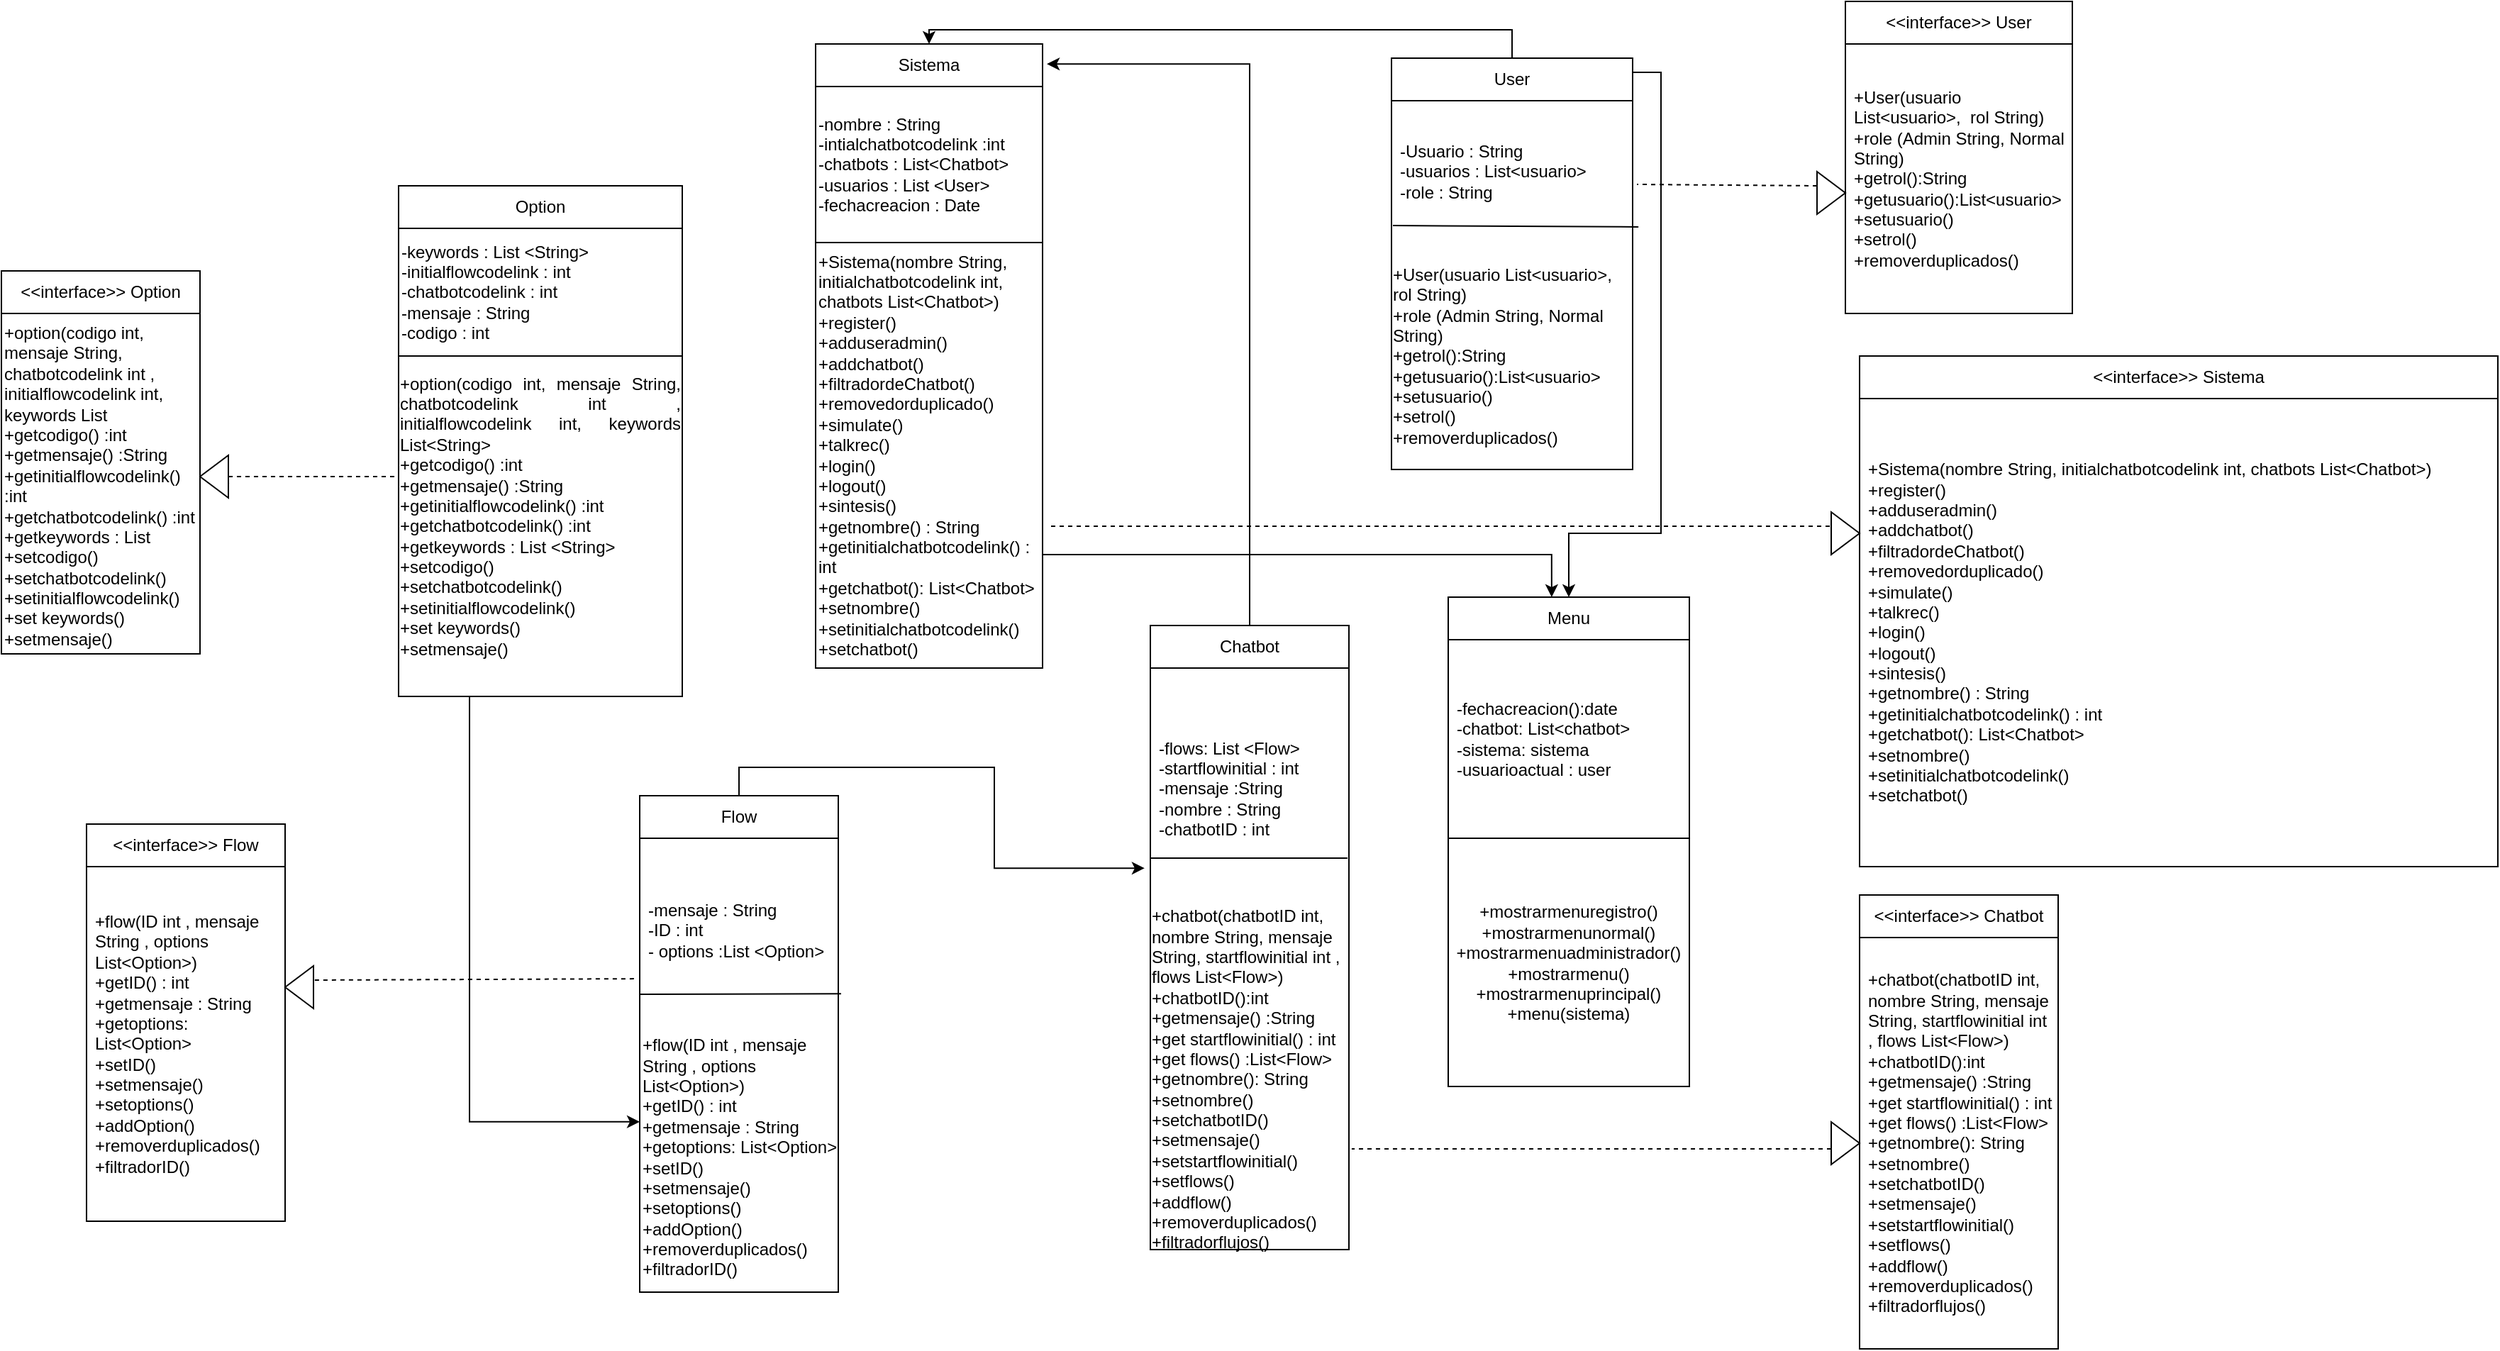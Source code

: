 <mxfile version="22.1.5" type="device">
  <diagram id="Efbc5QmBO-2biSiG-X4o" name="Página-1">
    <mxGraphModel dx="2493" dy="793" grid="1" gridSize="10" guides="1" tooltips="1" connect="1" arrows="1" fold="1" page="1" pageScale="1" pageWidth="827" pageHeight="1169" math="0" shadow="0">
      <root>
        <mxCell id="0" />
        <mxCell id="1" parent="0" />
        <mxCell id="RPdpqPVzUp7w53ozuhjH-6" value="Option" style="swimlane;fontStyle=0;childLayout=stackLayout;horizontal=1;startSize=30;horizontalStack=0;resizeParent=1;resizeParentMax=0;resizeLast=0;collapsible=1;marginBottom=0;whiteSpace=wrap;html=1;" vertex="1" parent="1">
          <mxGeometry x="50" y="290" width="200" height="360" as="geometry" />
        </mxCell>
        <mxCell id="RPdpqPVzUp7w53ozuhjH-10" value="-keywords : List &amp;lt;String&amp;gt;&lt;br&gt;-initialflowcodelink : int&lt;br&gt;-chatbotcodelink : int&lt;br&gt;-mensaje : String&lt;br&gt;-codigo : int" style="text;html=1;strokeColor=none;fillColor=none;align=left;verticalAlign=middle;whiteSpace=wrap;rounded=0;" vertex="1" parent="RPdpqPVzUp7w53ozuhjH-6">
          <mxGeometry y="30" width="200" height="90" as="geometry" />
        </mxCell>
        <mxCell id="RPdpqPVzUp7w53ozuhjH-3" value="&lt;div style=&quot;text-align: justify;&quot;&gt;&lt;span style=&quot;background-color: initial;&quot;&gt;+option(codigo int, mensaje String, chatbotcodelink int , initialflowcodelink int, keywords List&amp;lt;String&amp;gt;&lt;/span&gt;&lt;/div&gt;&lt;div style=&quot;text-align: justify;&quot;&gt;&lt;span style=&quot;background-color: initial;&quot;&gt;+getcodigo() :int&lt;/span&gt;&lt;/div&gt;&lt;div style=&quot;text-align: justify;&quot;&gt;&lt;span style=&quot;background-color: initial;&quot;&gt;+getmensaje() :String&lt;/span&gt;&lt;/div&gt;&lt;div style=&quot;text-align: justify;&quot;&gt;&lt;span style=&quot;background-color: initial;&quot;&gt;+getinitialflowcodelink() :int&lt;/span&gt;&lt;/div&gt;&lt;div style=&quot;text-align: justify;&quot;&gt;&lt;span style=&quot;background-color: initial;&quot;&gt;+getchatbotcodelink() :int&lt;/span&gt;&lt;/div&gt;&lt;div style=&quot;text-align: justify;&quot;&gt;&lt;span style=&quot;background-color: initial;&quot;&gt;+getkeywords : List &amp;lt;String&amp;gt;&lt;/span&gt;&lt;/div&gt;&lt;div style=&quot;text-align: justify;&quot;&gt;&lt;span style=&quot;background-color: initial;&quot;&gt;+setcodigo()&lt;/span&gt;&lt;/div&gt;&lt;div style=&quot;text-align: justify;&quot;&gt;&lt;span style=&quot;background-color: initial;&quot;&gt;+setchatbotcodelink()&lt;/span&gt;&lt;/div&gt;&lt;div style=&quot;text-align: justify;&quot;&gt;&lt;span style=&quot;background-color: initial;&quot;&gt;+setinitialflowcodelink()&lt;/span&gt;&lt;/div&gt;&lt;div style=&quot;text-align: justify;&quot;&gt;&lt;span style=&quot;background-color: initial;&quot;&gt;+set keywords()&lt;/span&gt;&lt;/div&gt;&lt;div style=&quot;text-align: justify;&quot;&gt;&lt;span style=&quot;background-color: initial;&quot;&gt;+setmensaje()&lt;/span&gt;&lt;/div&gt;&lt;div style=&quot;text-align: justify;&quot;&gt;&lt;br&gt;&lt;/div&gt;" style="text;html=1;strokeColor=none;fillColor=none;align=center;verticalAlign=middle;whiteSpace=wrap;rounded=0;" vertex="1" parent="RPdpqPVzUp7w53ozuhjH-6">
          <mxGeometry y="120" width="200" height="240" as="geometry" />
        </mxCell>
        <mxCell id="RPdpqPVzUp7w53ozuhjH-13" value="" style="endArrow=none;html=1;rounded=0;entryX=1;entryY=1;entryDx=0;entryDy=0;exitX=0;exitY=0;exitDx=0;exitDy=0;" edge="1" parent="RPdpqPVzUp7w53ozuhjH-6" source="RPdpqPVzUp7w53ozuhjH-3" target="RPdpqPVzUp7w53ozuhjH-10">
          <mxGeometry width="50" height="50" relative="1" as="geometry">
            <mxPoint x="-130" y="310" as="sourcePoint" />
            <mxPoint x="-80" y="260" as="targetPoint" />
          </mxGeometry>
        </mxCell>
        <mxCell id="RPdpqPVzUp7w53ozuhjH-14" style="edgeStyle=orthogonalEdgeStyle;rounded=0;orthogonalLoop=1;jettySize=auto;html=1;exitX=0.5;exitY=1;exitDx=0;exitDy=0;" edge="1" parent="RPdpqPVzUp7w53ozuhjH-6" source="RPdpqPVzUp7w53ozuhjH-3" target="RPdpqPVzUp7w53ozuhjH-3">
          <mxGeometry relative="1" as="geometry" />
        </mxCell>
        <mxCell id="RPdpqPVzUp7w53ozuhjH-15" value="Flow" style="swimlane;fontStyle=0;childLayout=stackLayout;horizontal=1;startSize=30;horizontalStack=0;resizeParent=1;resizeParentMax=0;resizeLast=0;collapsible=1;marginBottom=0;whiteSpace=wrap;html=1;" vertex="1" parent="1">
          <mxGeometry x="220" y="720" width="140" height="350" as="geometry" />
        </mxCell>
        <mxCell id="RPdpqPVzUp7w53ozuhjH-16" value="-mensaje : String&lt;br&gt;-ID : int&lt;br&gt;- options :List &amp;lt;Option&amp;gt;" style="text;strokeColor=none;fillColor=none;align=left;verticalAlign=middle;spacingLeft=4;spacingRight=4;overflow=hidden;points=[[0,0.5],[1,0.5]];portConstraint=eastwest;rotatable=0;whiteSpace=wrap;html=1;" vertex="1" parent="RPdpqPVzUp7w53ozuhjH-15">
          <mxGeometry y="30" width="140" height="130" as="geometry" />
        </mxCell>
        <mxCell id="RPdpqPVzUp7w53ozuhjH-19" value="+flow(ID int , mensaje String , options List&amp;lt;Option&amp;gt;)&lt;br&gt;+getID() : int&lt;br&gt;+getmensaje : String&lt;br&gt;+getoptions: List&amp;lt;Option&amp;gt;&lt;br&gt;+setID()&lt;br&gt;+setmensaje()&lt;br&gt;+setoptions()&lt;br&gt;+addOption()&lt;br&gt;+removerduplicados()&lt;br&gt;+filtradorID()" style="text;html=1;strokeColor=none;fillColor=none;align=left;verticalAlign=middle;whiteSpace=wrap;rounded=0;" vertex="1" parent="RPdpqPVzUp7w53ozuhjH-15">
          <mxGeometry y="160" width="140" height="190" as="geometry" />
        </mxCell>
        <mxCell id="RPdpqPVzUp7w53ozuhjH-20" value="" style="endArrow=none;html=1;rounded=0;entryX=1.014;entryY=0.843;entryDx=0;entryDy=0;entryPerimeter=0;" edge="1" parent="RPdpqPVzUp7w53ozuhjH-15" target="RPdpqPVzUp7w53ozuhjH-16">
          <mxGeometry width="50" height="50" relative="1" as="geometry">
            <mxPoint y="140" as="sourcePoint" />
            <mxPoint y="40" as="targetPoint" />
          </mxGeometry>
        </mxCell>
        <mxCell id="RPdpqPVzUp7w53ozuhjH-21" value="Chatbot" style="swimlane;fontStyle=0;childLayout=stackLayout;horizontal=1;startSize=30;horizontalStack=0;resizeParent=1;resizeParentMax=0;resizeLast=0;collapsible=1;marginBottom=0;whiteSpace=wrap;html=1;" vertex="1" parent="1">
          <mxGeometry x="580" y="600" width="140" height="440" as="geometry" />
        </mxCell>
        <mxCell id="RPdpqPVzUp7w53ozuhjH-22" value="-flows: List &amp;lt;Flow&amp;gt;&lt;br&gt;-startflowinitial : int&lt;br&gt;-mensaje :String&lt;br&gt;-nombre : String&lt;br&gt;-chatbotID : int" style="text;strokeColor=none;fillColor=none;align=left;verticalAlign=middle;spacingLeft=4;spacingRight=4;overflow=hidden;points=[[0,0.5],[1,0.5]];portConstraint=eastwest;rotatable=0;whiteSpace=wrap;html=1;" vertex="1" parent="RPdpqPVzUp7w53ozuhjH-21">
          <mxGeometry y="30" width="140" height="170" as="geometry" />
        </mxCell>
        <mxCell id="RPdpqPVzUp7w53ozuhjH-25" value="&lt;div style=&quot;text-align: left;&quot;&gt;&lt;span style=&quot;background-color: initial;&quot;&gt;+chatbot(chatbotID int, nombre String, mensaje String, startflowinitial int , flows List&amp;lt;Flow&amp;gt;)&lt;/span&gt;&lt;/div&gt;&lt;div style=&quot;text-align: left;&quot;&gt;&lt;span style=&quot;background-color: initial;&quot;&gt;+chatbotID():int&lt;/span&gt;&lt;/div&gt;&lt;div style=&quot;text-align: left;&quot;&gt;&lt;span style=&quot;background-color: initial;&quot;&gt;+getmensaje() :String&lt;/span&gt;&lt;/div&gt;&lt;div style=&quot;text-align: left;&quot;&gt;&lt;span style=&quot;background-color: initial;&quot;&gt;+get startflowinitial() : int&lt;/span&gt;&lt;/div&gt;&lt;div style=&quot;text-align: left;&quot;&gt;&lt;span style=&quot;background-color: initial;&quot;&gt;+get flows() :List&amp;lt;Flow&amp;gt;&lt;/span&gt;&lt;/div&gt;&lt;div style=&quot;text-align: left;&quot;&gt;&lt;span style=&quot;background-color: initial;&quot;&gt;+getnombre(): String&lt;/span&gt;&lt;/div&gt;&lt;div style=&quot;text-align: left;&quot;&gt;&lt;span style=&quot;background-color: initial;&quot;&gt;+setnombre()&lt;/span&gt;&lt;/div&gt;&lt;div style=&quot;text-align: left;&quot;&gt;&lt;span style=&quot;background-color: initial;&quot;&gt;+setchatbotID()&lt;/span&gt;&lt;/div&gt;&lt;div style=&quot;text-align: left;&quot;&gt;&lt;span style=&quot;background-color: initial;&quot;&gt;+setmensaje()&lt;/span&gt;&lt;/div&gt;&lt;div style=&quot;text-align: left;&quot;&gt;&lt;span style=&quot;background-color: initial;&quot;&gt;+setstartflowinitial()&lt;/span&gt;&lt;/div&gt;&lt;div style=&quot;text-align: left;&quot;&gt;&lt;span style=&quot;background-color: initial;&quot;&gt;+setflows()&lt;/span&gt;&lt;/div&gt;&lt;div style=&quot;text-align: left;&quot;&gt;&lt;span style=&quot;background-color: initial;&quot;&gt;+addflow()&lt;/span&gt;&lt;/div&gt;&lt;div style=&quot;text-align: left;&quot;&gt;&lt;span style=&quot;background-color: initial;&quot;&gt;+removerduplicados()&lt;/span&gt;&lt;/div&gt;&lt;div style=&quot;text-align: left;&quot;&gt;&lt;span style=&quot;background-color: initial;&quot;&gt;+filtradorflujos()&lt;/span&gt;&lt;/div&gt;" style="text;html=1;strokeColor=none;fillColor=none;align=center;verticalAlign=middle;whiteSpace=wrap;rounded=0;" vertex="1" parent="RPdpqPVzUp7w53ozuhjH-21">
          <mxGeometry y="200" width="140" height="240" as="geometry" />
        </mxCell>
        <mxCell id="RPdpqPVzUp7w53ozuhjH-27" style="edgeStyle=orthogonalEdgeStyle;rounded=0;orthogonalLoop=1;jettySize=auto;html=1;exitX=0.25;exitY=1;exitDx=0;exitDy=0;entryX=0;entryY=0.368;entryDx=0;entryDy=0;entryPerimeter=0;" edge="1" parent="1" source="RPdpqPVzUp7w53ozuhjH-3" target="RPdpqPVzUp7w53ozuhjH-19">
          <mxGeometry relative="1" as="geometry">
            <Array as="points">
              <mxPoint x="100" y="950" />
            </Array>
          </mxGeometry>
        </mxCell>
        <mxCell id="RPdpqPVzUp7w53ozuhjH-31" value="" style="endArrow=none;html=1;rounded=0;entryX=0.993;entryY=0.788;entryDx=0;entryDy=0;entryPerimeter=0;" edge="1" parent="1" target="RPdpqPVzUp7w53ozuhjH-22">
          <mxGeometry width="50" height="50" relative="1" as="geometry">
            <mxPoint x="580" y="764" as="sourcePoint" />
            <mxPoint x="690" y="890" as="targetPoint" />
          </mxGeometry>
        </mxCell>
        <mxCell id="RPdpqPVzUp7w53ozuhjH-32" value="Sistema" style="swimlane;fontStyle=0;childLayout=stackLayout;horizontal=1;startSize=30;horizontalStack=0;resizeParent=1;resizeParentMax=0;resizeLast=0;collapsible=1;marginBottom=0;whiteSpace=wrap;html=1;" vertex="1" parent="1">
          <mxGeometry x="344" y="190" width="160" height="440" as="geometry" />
        </mxCell>
        <mxCell id="RPdpqPVzUp7w53ozuhjH-37" value="-nombre : String&lt;br&gt;-intialchatbotcodelink :int&lt;br&gt;-chatbots : List&amp;lt;Chatbot&amp;gt;&lt;br&gt;-usuarios : List &amp;lt;User&amp;gt;&lt;br&gt;-fechacreacion : Date" style="text;html=1;strokeColor=none;fillColor=none;align=left;verticalAlign=middle;whiteSpace=wrap;rounded=0;" vertex="1" parent="RPdpqPVzUp7w53ozuhjH-32">
          <mxGeometry y="30" width="160" height="110" as="geometry" />
        </mxCell>
        <mxCell id="RPdpqPVzUp7w53ozuhjH-38" value="+Sistema(nombre String, initialchatbotcodelink int, chatbots List&amp;lt;Chatbot&amp;gt;)&lt;br&gt;+register()&lt;br&gt;+adduseradmin()&lt;br&gt;+addchatbot()&lt;br&gt;+filtradordeChatbot()&lt;br&gt;+removedorduplicado()&lt;br&gt;+simulate()&lt;br&gt;+talkrec()&lt;br&gt;+login()&lt;br&gt;+logout()&lt;br&gt;+sintesis()&lt;br&gt;+getnombre() : String&lt;br&gt;+getinitialchatbotcodelink() : int&lt;br&gt;+getchatbot(): List&amp;lt;Chatbot&amp;gt;&lt;br&gt;+setnombre()&lt;br&gt;+setinitialchatbotcodelink()&lt;br&gt;+setchatbot()" style="text;html=1;strokeColor=none;fillColor=none;align=left;verticalAlign=middle;whiteSpace=wrap;rounded=0;" vertex="1" parent="RPdpqPVzUp7w53ozuhjH-32">
          <mxGeometry y="140" width="160" height="300" as="geometry" />
        </mxCell>
        <mxCell id="RPdpqPVzUp7w53ozuhjH-42" value="" style="endArrow=none;html=1;rounded=0;entryX=1;entryY=1;entryDx=0;entryDy=0;exitX=0;exitY=0;exitDx=0;exitDy=0;" edge="1" parent="RPdpqPVzUp7w53ozuhjH-32" source="RPdpqPVzUp7w53ozuhjH-38" target="RPdpqPVzUp7w53ozuhjH-37">
          <mxGeometry width="50" height="50" relative="1" as="geometry">
            <mxPoint x="236" y="290" as="sourcePoint" />
            <mxPoint x="286" y="240" as="targetPoint" />
          </mxGeometry>
        </mxCell>
        <mxCell id="RPdpqPVzUp7w53ozuhjH-40" style="edgeStyle=orthogonalEdgeStyle;rounded=0;orthogonalLoop=1;jettySize=auto;html=1;exitX=0.5;exitY=0;exitDx=0;exitDy=0;entryX=1.019;entryY=0.032;entryDx=0;entryDy=0;entryPerimeter=0;" edge="1" parent="1" source="RPdpqPVzUp7w53ozuhjH-21" target="RPdpqPVzUp7w53ozuhjH-32">
          <mxGeometry relative="1" as="geometry" />
        </mxCell>
        <mxCell id="RPdpqPVzUp7w53ozuhjH-41" style="edgeStyle=orthogonalEdgeStyle;rounded=0;orthogonalLoop=1;jettySize=auto;html=1;exitX=0.5;exitY=0;exitDx=0;exitDy=0;entryX=-0.029;entryY=0.83;entryDx=0;entryDy=0;entryPerimeter=0;" edge="1" parent="1" source="RPdpqPVzUp7w53ozuhjH-15" target="RPdpqPVzUp7w53ozuhjH-22">
          <mxGeometry relative="1" as="geometry" />
        </mxCell>
        <mxCell id="RPdpqPVzUp7w53ozuhjH-50" style="edgeStyle=orthogonalEdgeStyle;rounded=0;orthogonalLoop=1;jettySize=auto;html=1;exitX=0.5;exitY=0;exitDx=0;exitDy=0;entryX=0.5;entryY=0;entryDx=0;entryDy=0;" edge="1" parent="1" source="RPdpqPVzUp7w53ozuhjH-43" target="RPdpqPVzUp7w53ozuhjH-32">
          <mxGeometry relative="1" as="geometry" />
        </mxCell>
        <mxCell id="RPdpqPVzUp7w53ozuhjH-58" style="edgeStyle=orthogonalEdgeStyle;rounded=0;orthogonalLoop=1;jettySize=auto;html=1;exitX=1;exitY=0;exitDx=0;exitDy=0;" edge="1" parent="1" source="RPdpqPVzUp7w53ozuhjH-43" target="RPdpqPVzUp7w53ozuhjH-51">
          <mxGeometry relative="1" as="geometry">
            <Array as="points">
              <mxPoint x="920" y="210" />
              <mxPoint x="940" y="210" />
              <mxPoint x="940" y="535" />
              <mxPoint x="875" y="535" />
            </Array>
          </mxGeometry>
        </mxCell>
        <mxCell id="RPdpqPVzUp7w53ozuhjH-43" value="User" style="swimlane;fontStyle=0;childLayout=stackLayout;horizontal=1;startSize=30;horizontalStack=0;resizeParent=1;resizeParentMax=0;resizeLast=0;collapsible=1;marginBottom=0;whiteSpace=wrap;html=1;" vertex="1" parent="1">
          <mxGeometry x="750" y="200" width="170" height="290" as="geometry" />
        </mxCell>
        <mxCell id="RPdpqPVzUp7w53ozuhjH-44" value="-Usuario : String&lt;br&gt;-usuarios : List&amp;lt;usuario&amp;gt;&lt;br&gt;-role : String" style="text;strokeColor=none;fillColor=none;align=left;verticalAlign=middle;spacingLeft=4;spacingRight=4;overflow=hidden;points=[[0,0.5],[1,0.5]];portConstraint=eastwest;rotatable=0;whiteSpace=wrap;html=1;" vertex="1" parent="RPdpqPVzUp7w53ozuhjH-43">
          <mxGeometry y="30" width="170" height="100" as="geometry" />
        </mxCell>
        <mxCell id="RPdpqPVzUp7w53ozuhjH-48" value="&lt;div style=&quot;text-align: left;&quot;&gt;&lt;span style=&quot;background-color: initial;&quot;&gt;+User(usuario List&amp;lt;usuario&amp;gt;,&amp;nbsp; rol String)&lt;/span&gt;&lt;/div&gt;&lt;div style=&quot;text-align: left;&quot;&gt;&lt;span style=&quot;background-color: initial;&quot;&gt;+role (Admin String, Normal String)&lt;/span&gt;&lt;/div&gt;&lt;div style=&quot;text-align: left;&quot;&gt;&lt;span style=&quot;background-color: initial;&quot;&gt;+getrol():String&lt;/span&gt;&lt;/div&gt;&lt;div style=&quot;text-align: left;&quot;&gt;&lt;span style=&quot;background-color: initial;&quot;&gt;+getusuario():List&amp;lt;usuario&amp;gt;&lt;/span&gt;&lt;/div&gt;&lt;div style=&quot;text-align: left;&quot;&gt;&lt;span style=&quot;background-color: initial;&quot;&gt;+setusuario()&lt;/span&gt;&lt;/div&gt;&lt;div style=&quot;text-align: left;&quot;&gt;&lt;span style=&quot;background-color: initial;&quot;&gt;+setrol()&lt;/span&gt;&lt;/div&gt;&lt;div style=&quot;text-align: left;&quot;&gt;&lt;span style=&quot;background-color: initial;&quot;&gt;+removerduplicados()&lt;/span&gt;&lt;/div&gt;" style="text;html=1;strokeColor=none;fillColor=none;align=center;verticalAlign=middle;whiteSpace=wrap;rounded=0;" vertex="1" parent="RPdpqPVzUp7w53ozuhjH-43">
          <mxGeometry y="130" width="170" height="160" as="geometry" />
        </mxCell>
        <mxCell id="RPdpqPVzUp7w53ozuhjH-49" value="" style="endArrow=none;html=1;rounded=0;entryX=1.024;entryY=0.89;entryDx=0;entryDy=0;entryPerimeter=0;exitX=0.006;exitY=0.88;exitDx=0;exitDy=0;exitPerimeter=0;" edge="1" parent="RPdpqPVzUp7w53ozuhjH-43" source="RPdpqPVzUp7w53ozuhjH-44" target="RPdpqPVzUp7w53ozuhjH-44">
          <mxGeometry width="50" height="50" relative="1" as="geometry">
            <mxPoint x="-90" y="280" as="sourcePoint" />
            <mxPoint x="-40" y="230" as="targetPoint" />
          </mxGeometry>
        </mxCell>
        <mxCell id="RPdpqPVzUp7w53ozuhjH-51" value="Menu" style="swimlane;fontStyle=0;childLayout=stackLayout;horizontal=1;startSize=30;horizontalStack=0;resizeParent=1;resizeParentMax=0;resizeLast=0;collapsible=1;marginBottom=0;whiteSpace=wrap;html=1;" vertex="1" parent="1">
          <mxGeometry x="790" y="580" width="170" height="345" as="geometry" />
        </mxCell>
        <mxCell id="RPdpqPVzUp7w53ozuhjH-52" value="-fechacreacion():date&lt;br&gt;-chatbot: List&amp;lt;chatbot&amp;gt;&lt;br&gt;-sistema: sistema&lt;br&gt;-usuarioactual : user&amp;nbsp;" style="text;strokeColor=none;fillColor=none;align=left;verticalAlign=middle;spacingLeft=4;spacingRight=4;overflow=hidden;points=[[0,0.5],[1,0.5]];portConstraint=eastwest;rotatable=0;whiteSpace=wrap;html=1;" vertex="1" parent="RPdpqPVzUp7w53ozuhjH-51">
          <mxGeometry y="30" width="170" height="140" as="geometry" />
        </mxCell>
        <mxCell id="RPdpqPVzUp7w53ozuhjH-55" value="+mostrarmenuregistro()&lt;br&gt;+mostrarmenunormal()&lt;br&gt;+mostrarmenuadministrador()&lt;br&gt;+mostrarmenu()&lt;br&gt;+mostrarmenuprincipal()&lt;br&gt;+menu(sistema)" style="text;html=1;strokeColor=none;fillColor=none;align=center;verticalAlign=middle;whiteSpace=wrap;rounded=0;" vertex="1" parent="RPdpqPVzUp7w53ozuhjH-51">
          <mxGeometry y="170" width="170" height="175" as="geometry" />
        </mxCell>
        <mxCell id="RPdpqPVzUp7w53ozuhjH-56" value="" style="endArrow=none;html=1;rounded=0;entryX=1;entryY=0;entryDx=0;entryDy=0;exitX=0;exitY=0;exitDx=0;exitDy=0;" edge="1" parent="RPdpqPVzUp7w53ozuhjH-51" source="RPdpqPVzUp7w53ozuhjH-55" target="RPdpqPVzUp7w53ozuhjH-55">
          <mxGeometry width="50" height="50" relative="1" as="geometry">
            <mxPoint x="-210" y="140" as="sourcePoint" />
            <mxPoint x="-160" y="90" as="targetPoint" />
          </mxGeometry>
        </mxCell>
        <mxCell id="RPdpqPVzUp7w53ozuhjH-57" style="edgeStyle=orthogonalEdgeStyle;rounded=0;orthogonalLoop=1;jettySize=auto;html=1;exitX=1;exitY=0;exitDx=0;exitDy=0;entryX=0.429;entryY=0;entryDx=0;entryDy=0;entryPerimeter=0;" edge="1" parent="1" source="RPdpqPVzUp7w53ozuhjH-32" target="RPdpqPVzUp7w53ozuhjH-51">
          <mxGeometry relative="1" as="geometry">
            <Array as="points">
              <mxPoint x="504" y="550" />
              <mxPoint x="863" y="550" />
            </Array>
          </mxGeometry>
        </mxCell>
        <mxCell id="RPdpqPVzUp7w53ozuhjH-59" value="&amp;lt;&amp;lt;interface&amp;gt;&amp;gt; Option" style="swimlane;fontStyle=0;childLayout=stackLayout;horizontal=1;startSize=30;horizontalStack=0;resizeParent=1;resizeParentMax=0;resizeLast=0;collapsible=1;marginBottom=0;whiteSpace=wrap;html=1;" vertex="1" parent="1">
          <mxGeometry x="-230" y="350" width="140" height="270" as="geometry" />
        </mxCell>
        <mxCell id="RPdpqPVzUp7w53ozuhjH-63" value="+option(codigo int, mensaje String, chatbotcodelink int , initialflowcodelink int, keywords List&#xa;+getcodigo() :int&#xa;+getmensaje() :String&#xa;+getinitialflowcodelink() :int&#xa;+getchatbotcodelink() :int&#xa;+getkeywords : List &#xa;+setcodigo()&#xa;+setchatbotcodelink()&#xa;+setinitialflowcodelink()&#xa;+set keywords()&#xa;+setmensaje()" style="text;whiteSpace=wrap;html=1;" vertex="1" parent="RPdpqPVzUp7w53ozuhjH-59">
          <mxGeometry y="30" width="140" height="240" as="geometry" />
        </mxCell>
        <mxCell id="RPdpqPVzUp7w53ozuhjH-64" value="" style="endArrow=none;dashed=1;html=1;rounded=0;entryX=0;entryY=0.354;entryDx=0;entryDy=0;entryPerimeter=0;" edge="1" parent="1" source="RPdpqPVzUp7w53ozuhjH-65" target="RPdpqPVzUp7w53ozuhjH-3">
          <mxGeometry width="50" height="50" relative="1" as="geometry">
            <mxPoint x="-80" y="490" as="sourcePoint" />
            <mxPoint x="40" y="495" as="targetPoint" />
          </mxGeometry>
        </mxCell>
        <mxCell id="RPdpqPVzUp7w53ozuhjH-66" value="" style="endArrow=none;dashed=1;html=1;rounded=0;entryX=-0.015;entryY=0.331;entryDx=0;entryDy=0;entryPerimeter=0;" edge="1" parent="1" target="RPdpqPVzUp7w53ozuhjH-65">
          <mxGeometry width="50" height="50" relative="1" as="geometry">
            <mxPoint x="-80" y="490" as="sourcePoint" />
            <mxPoint x="47" y="489" as="targetPoint" />
          </mxGeometry>
        </mxCell>
        <mxCell id="RPdpqPVzUp7w53ozuhjH-65" value="" style="triangle;whiteSpace=wrap;html=1;rotation=-180;" vertex="1" parent="1">
          <mxGeometry x="-90" y="480" width="20" height="30" as="geometry" />
        </mxCell>
        <mxCell id="RPdpqPVzUp7w53ozuhjH-67" value="&amp;lt;&amp;lt;interface&amp;gt;&amp;gt; Flow" style="swimlane;fontStyle=0;childLayout=stackLayout;horizontal=1;startSize=30;horizontalStack=0;resizeParent=1;resizeParentMax=0;resizeLast=0;collapsible=1;marginBottom=0;whiteSpace=wrap;html=1;" vertex="1" parent="1">
          <mxGeometry x="-170" y="740" width="140" height="280" as="geometry" />
        </mxCell>
        <mxCell id="RPdpqPVzUp7w53ozuhjH-68" value="+flow(ID int , mensaje String , options List&amp;lt;Option&amp;gt;)&lt;br style=&quot;border-color: var(--border-color);&quot;&gt;+getID() : int&lt;br style=&quot;border-color: var(--border-color);&quot;&gt;+getmensaje : String&lt;br style=&quot;border-color: var(--border-color);&quot;&gt;+getoptions: List&amp;lt;Option&amp;gt;&lt;br style=&quot;border-color: var(--border-color);&quot;&gt;+setID()&lt;br style=&quot;border-color: var(--border-color);&quot;&gt;+setmensaje()&lt;br style=&quot;border-color: var(--border-color);&quot;&gt;+setoptions()&lt;br style=&quot;border-color: var(--border-color);&quot;&gt;+addOption()&lt;br style=&quot;border-color: var(--border-color);&quot;&gt;+removerduplicados()&lt;br style=&quot;border-color: var(--border-color);&quot;&gt;+filtradorID()" style="text;strokeColor=none;fillColor=none;align=left;verticalAlign=middle;spacingLeft=4;spacingRight=4;overflow=hidden;points=[[0,0.5],[1,0.5]];portConstraint=eastwest;rotatable=0;whiteSpace=wrap;html=1;" vertex="1" parent="RPdpqPVzUp7w53ozuhjH-67">
          <mxGeometry y="30" width="140" height="250" as="geometry" />
        </mxCell>
        <mxCell id="RPdpqPVzUp7w53ozuhjH-71" value="" style="endArrow=none;dashed=1;html=1;rounded=0;exitX=-0.029;exitY=0.762;exitDx=0;exitDy=0;exitPerimeter=0;" edge="1" parent="1" source="RPdpqPVzUp7w53ozuhjH-16">
          <mxGeometry width="50" height="50" relative="1" as="geometry">
            <mxPoint x="370" y="720" as="sourcePoint" />
            <mxPoint x="-10" y="850" as="targetPoint" />
          </mxGeometry>
        </mxCell>
        <mxCell id="RPdpqPVzUp7w53ozuhjH-72" value="" style="triangle;whiteSpace=wrap;html=1;rotation=-180;" vertex="1" parent="1">
          <mxGeometry x="-30" y="840" width="20" height="30" as="geometry" />
        </mxCell>
        <mxCell id="RPdpqPVzUp7w53ozuhjH-73" value="&amp;lt;&amp;lt;interface&amp;gt;&amp;gt; Chatbot" style="swimlane;fontStyle=0;childLayout=stackLayout;horizontal=1;startSize=30;horizontalStack=0;resizeParent=1;resizeParentMax=0;resizeLast=0;collapsible=1;marginBottom=0;whiteSpace=wrap;html=1;" vertex="1" parent="1">
          <mxGeometry x="1080" y="790" width="140" height="320" as="geometry" />
        </mxCell>
        <mxCell id="RPdpqPVzUp7w53ozuhjH-74" value="&lt;div style=&quot;border-color: var(--border-color);&quot;&gt;+chatbot(chatbotID int, nombre String, mensaje String, startflowinitial int , flows List&amp;lt;Flow&amp;gt;)&lt;/div&gt;&lt;div style=&quot;border-color: var(--border-color);&quot;&gt;&lt;span style=&quot;border-color: var(--border-color); background-color: initial;&quot;&gt;+chatbotID():int&lt;/span&gt;&lt;/div&gt;&lt;div style=&quot;border-color: var(--border-color);&quot;&gt;&lt;span style=&quot;border-color: var(--border-color); background-color: initial;&quot;&gt;+getmensaje() :String&lt;/span&gt;&lt;/div&gt;&lt;div style=&quot;border-color: var(--border-color);&quot;&gt;&lt;span style=&quot;border-color: var(--border-color); background-color: initial;&quot;&gt;+get startflowinitial() : int&lt;/span&gt;&lt;/div&gt;&lt;div style=&quot;border-color: var(--border-color);&quot;&gt;&lt;span style=&quot;border-color: var(--border-color); background-color: initial;&quot;&gt;+get flows() :List&amp;lt;Flow&amp;gt;&lt;/span&gt;&lt;/div&gt;&lt;div style=&quot;border-color: var(--border-color);&quot;&gt;&lt;span style=&quot;border-color: var(--border-color); background-color: initial;&quot;&gt;+getnombre(): String&lt;/span&gt;&lt;/div&gt;&lt;div style=&quot;border-color: var(--border-color);&quot;&gt;&lt;span style=&quot;border-color: var(--border-color); background-color: initial;&quot;&gt;+setnombre()&lt;/span&gt;&lt;/div&gt;&lt;div style=&quot;border-color: var(--border-color);&quot;&gt;&lt;span style=&quot;border-color: var(--border-color); background-color: initial;&quot;&gt;+setchatbotID()&lt;/span&gt;&lt;/div&gt;&lt;div style=&quot;border-color: var(--border-color);&quot;&gt;&lt;span style=&quot;border-color: var(--border-color); background-color: initial;&quot;&gt;+setmensaje()&lt;/span&gt;&lt;/div&gt;&lt;div style=&quot;border-color: var(--border-color);&quot;&gt;&lt;span style=&quot;border-color: var(--border-color); background-color: initial;&quot;&gt;+setstartflowinitial()&lt;/span&gt;&lt;/div&gt;&lt;div style=&quot;border-color: var(--border-color);&quot;&gt;&lt;span style=&quot;border-color: var(--border-color); background-color: initial;&quot;&gt;+setflows()&lt;/span&gt;&lt;/div&gt;&lt;div style=&quot;border-color: var(--border-color);&quot;&gt;&lt;span style=&quot;border-color: var(--border-color); background-color: initial;&quot;&gt;+addflow()&lt;/span&gt;&lt;/div&gt;&lt;div style=&quot;border-color: var(--border-color);&quot;&gt;&lt;span style=&quot;border-color: var(--border-color); background-color: initial;&quot;&gt;+removerduplicados()&lt;/span&gt;&lt;/div&gt;&lt;div style=&quot;border-color: var(--border-color);&quot;&gt;&lt;span style=&quot;border-color: var(--border-color); background-color: initial;&quot;&gt;+filtradorflujos()&lt;/span&gt;&lt;/div&gt;" style="text;strokeColor=none;fillColor=none;align=left;verticalAlign=middle;spacingLeft=4;spacingRight=4;overflow=hidden;points=[[0,0.5],[1,0.5]];portConstraint=eastwest;rotatable=0;whiteSpace=wrap;html=1;" vertex="1" parent="RPdpqPVzUp7w53ozuhjH-73">
          <mxGeometry y="30" width="140" height="290" as="geometry" />
        </mxCell>
        <mxCell id="RPdpqPVzUp7w53ozuhjH-77" value="" style="endArrow=none;dashed=1;html=1;rounded=0;entryX=1.014;entryY=0.704;entryDx=0;entryDy=0;entryPerimeter=0;" edge="1" parent="1" target="RPdpqPVzUp7w53ozuhjH-25">
          <mxGeometry width="50" height="50" relative="1" as="geometry">
            <mxPoint x="1060" y="969" as="sourcePoint" />
            <mxPoint x="1160" y="790" as="targetPoint" />
          </mxGeometry>
        </mxCell>
        <mxCell id="RPdpqPVzUp7w53ozuhjH-78" value="" style="triangle;whiteSpace=wrap;html=1;" vertex="1" parent="1">
          <mxGeometry x="1060" y="950" width="20" height="30" as="geometry" />
        </mxCell>
        <mxCell id="RPdpqPVzUp7w53ozuhjH-79" value="&amp;lt;&amp;lt;interface&amp;gt;&amp;gt; Sistema" style="swimlane;fontStyle=0;childLayout=stackLayout;horizontal=1;startSize=30;horizontalStack=0;resizeParent=1;resizeParentMax=0;resizeLast=0;collapsible=1;marginBottom=0;whiteSpace=wrap;html=1;" vertex="1" parent="1">
          <mxGeometry x="1080" y="410" width="450" height="360" as="geometry" />
        </mxCell>
        <mxCell id="RPdpqPVzUp7w53ozuhjH-80" value="+Sistema(nombre String, initialchatbotcodelink int, chatbots List&amp;lt;Chatbot&amp;gt;)&lt;br style=&quot;border-color: var(--border-color);&quot;&gt;+register()&lt;br style=&quot;border-color: var(--border-color);&quot;&gt;+adduseradmin()&lt;br style=&quot;border-color: var(--border-color);&quot;&gt;+addchatbot()&lt;br style=&quot;border-color: var(--border-color);&quot;&gt;+filtradordeChatbot()&lt;br style=&quot;border-color: var(--border-color);&quot;&gt;+removedorduplicado()&lt;br style=&quot;border-color: var(--border-color);&quot;&gt;+simulate()&lt;br style=&quot;border-color: var(--border-color);&quot;&gt;+talkrec()&lt;br style=&quot;border-color: var(--border-color);&quot;&gt;+login()&lt;br style=&quot;border-color: var(--border-color);&quot;&gt;+logout()&lt;br style=&quot;border-color: var(--border-color);&quot;&gt;+sintesis()&lt;br style=&quot;border-color: var(--border-color);&quot;&gt;+getnombre() : String&lt;br style=&quot;border-color: var(--border-color);&quot;&gt;+getinitialchatbotcodelink() : int&lt;br style=&quot;border-color: var(--border-color);&quot;&gt;+getchatbot(): List&amp;lt;Chatbot&amp;gt;&lt;br style=&quot;border-color: var(--border-color);&quot;&gt;+setnombre()&lt;br style=&quot;border-color: var(--border-color);&quot;&gt;+setinitialchatbotcodelink()&lt;br style=&quot;border-color: var(--border-color);&quot;&gt;+setchatbot()" style="text;strokeColor=none;fillColor=none;align=left;verticalAlign=middle;spacingLeft=4;spacingRight=4;overflow=hidden;points=[[0,0.5],[1,0.5]];portConstraint=eastwest;rotatable=0;whiteSpace=wrap;html=1;" vertex="1" parent="RPdpqPVzUp7w53ozuhjH-79">
          <mxGeometry y="30" width="450" height="330" as="geometry" />
        </mxCell>
        <mxCell id="RPdpqPVzUp7w53ozuhjH-83" value="" style="endArrow=none;dashed=1;html=1;rounded=0;" edge="1" parent="1">
          <mxGeometry width="50" height="50" relative="1" as="geometry">
            <mxPoint x="510" y="530" as="sourcePoint" />
            <mxPoint x="1060" y="530" as="targetPoint" />
          </mxGeometry>
        </mxCell>
        <mxCell id="RPdpqPVzUp7w53ozuhjH-84" value="" style="triangle;whiteSpace=wrap;html=1;" vertex="1" parent="1">
          <mxGeometry x="1060" y="520" width="20" height="30" as="geometry" />
        </mxCell>
        <mxCell id="RPdpqPVzUp7w53ozuhjH-85" value="&amp;lt;&amp;lt;interface&amp;gt;&amp;gt; User" style="swimlane;fontStyle=0;childLayout=stackLayout;horizontal=1;startSize=30;horizontalStack=0;resizeParent=1;resizeParentMax=0;resizeLast=0;collapsible=1;marginBottom=0;whiteSpace=wrap;html=1;" vertex="1" parent="1">
          <mxGeometry x="1070" y="160" width="160" height="220" as="geometry" />
        </mxCell>
        <mxCell id="RPdpqPVzUp7w53ozuhjH-88" value="&lt;div style=&quot;border-color: var(--border-color);&quot;&gt;+User(usuario List&amp;lt;usuario&amp;gt;,&amp;nbsp; rol String)&lt;/div&gt;&lt;div style=&quot;border-color: var(--border-color);&quot;&gt;&lt;span style=&quot;border-color: var(--border-color); background-color: initial;&quot;&gt;+role (Admin String, Normal String)&lt;/span&gt;&lt;/div&gt;&lt;div style=&quot;border-color: var(--border-color);&quot;&gt;&lt;span style=&quot;border-color: var(--border-color); background-color: initial;&quot;&gt;+getrol():String&lt;/span&gt;&lt;/div&gt;&lt;div style=&quot;border-color: var(--border-color);&quot;&gt;&lt;span style=&quot;border-color: var(--border-color); background-color: initial;&quot;&gt;+getusuario():List&amp;lt;usuario&amp;gt;&lt;/span&gt;&lt;/div&gt;&lt;div style=&quot;border-color: var(--border-color);&quot;&gt;&lt;span style=&quot;border-color: var(--border-color); background-color: initial;&quot;&gt;+setusuario()&lt;/span&gt;&lt;/div&gt;&lt;div style=&quot;border-color: var(--border-color);&quot;&gt;&lt;span style=&quot;border-color: var(--border-color); background-color: initial;&quot;&gt;+setrol()&lt;/span&gt;&lt;/div&gt;&lt;div style=&quot;border-color: var(--border-color);&quot;&gt;&lt;span style=&quot;border-color: var(--border-color); background-color: initial;&quot;&gt;+removerduplicados()&lt;/span&gt;&lt;/div&gt;" style="text;strokeColor=none;fillColor=none;align=left;verticalAlign=middle;spacingLeft=4;spacingRight=4;overflow=hidden;points=[[0,0.5],[1,0.5]];portConstraint=eastwest;rotatable=0;whiteSpace=wrap;html=1;" vertex="1" parent="RPdpqPVzUp7w53ozuhjH-85">
          <mxGeometry y="30" width="160" height="190" as="geometry" />
        </mxCell>
        <mxCell id="RPdpqPVzUp7w53ozuhjH-89" value="" style="endArrow=none;dashed=1;html=1;rounded=0;entryX=1.018;entryY=0.59;entryDx=0;entryDy=0;entryPerimeter=0;" edge="1" parent="1" target="RPdpqPVzUp7w53ozuhjH-44">
          <mxGeometry width="50" height="50" relative="1" as="geometry">
            <mxPoint x="1050" y="290" as="sourcePoint" />
            <mxPoint x="1020" y="270" as="targetPoint" />
          </mxGeometry>
        </mxCell>
        <mxCell id="RPdpqPVzUp7w53ozuhjH-90" value="" style="triangle;whiteSpace=wrap;html=1;" vertex="1" parent="1">
          <mxGeometry x="1050" y="280" width="20" height="30" as="geometry" />
        </mxCell>
      </root>
    </mxGraphModel>
  </diagram>
</mxfile>
